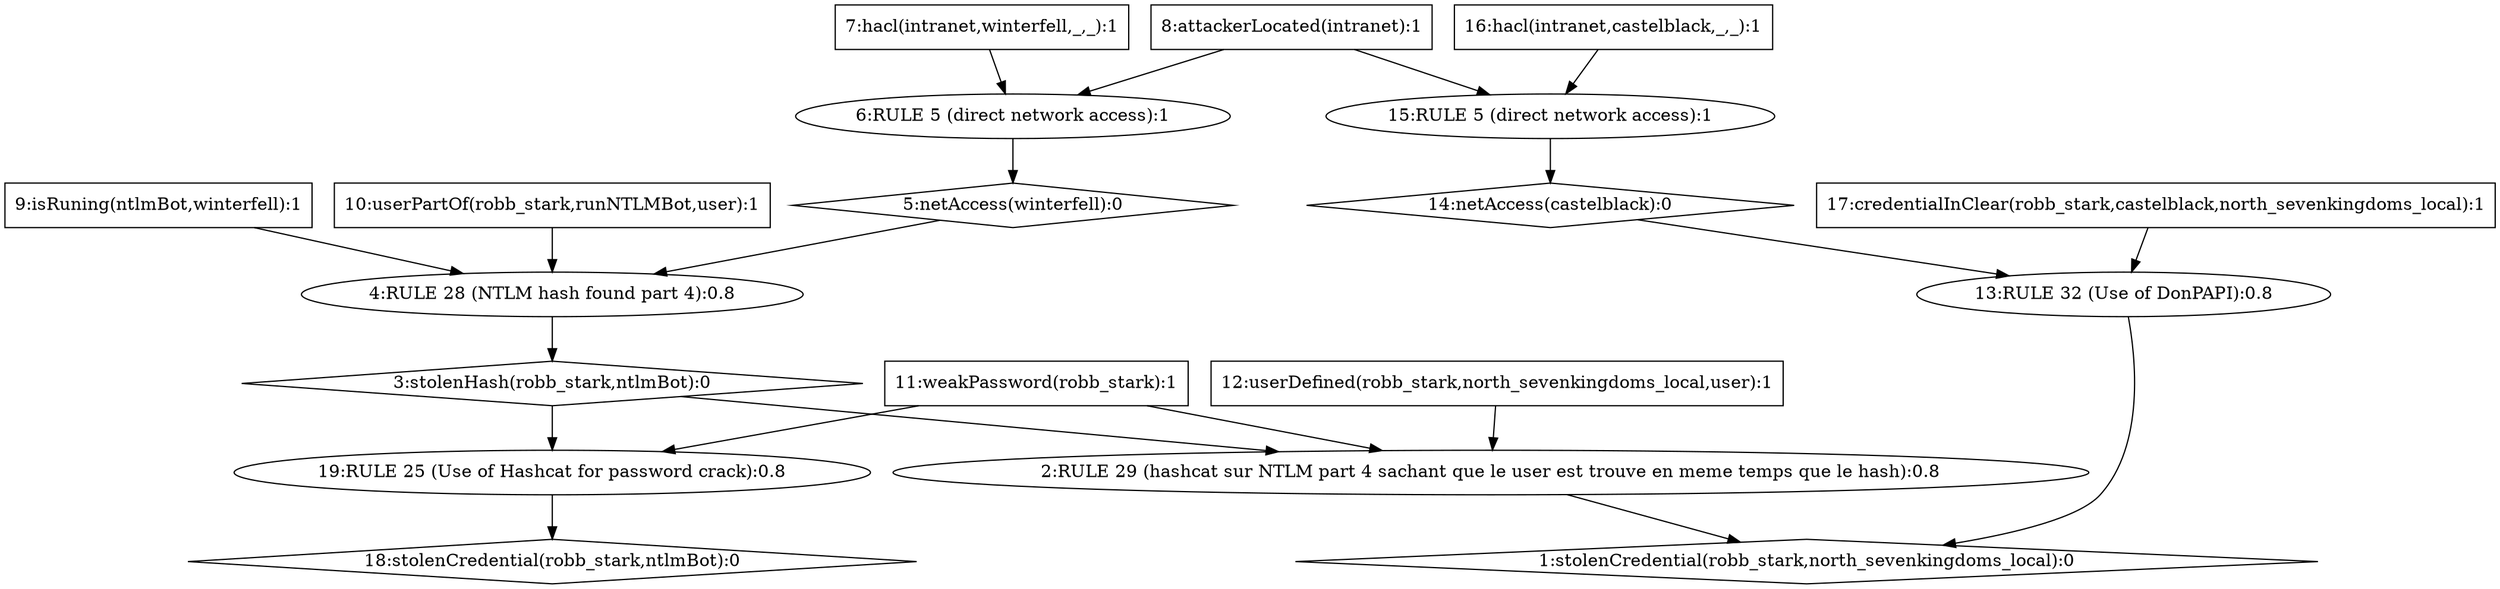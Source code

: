 digraph G {
	1 [label="1:stolenCredential(robb_stark,north_sevenkingdoms_local):0",shape=diamond];
	2 [label="2:RULE 29 (hashcat sur NTLM part 4 sachant que le user est trouve en meme temps que le hash):0.8",shape=ellipse];
	3 [label="3:stolenHash(robb_stark,ntlmBot):0",shape=diamond];
	4 [label="4:RULE 28 (NTLM hash found part 4):0.8",shape=ellipse];
	5 [label="5:netAccess(winterfell):0",shape=diamond];
	6 [label="6:RULE 5 (direct network access):1",shape=ellipse];
	7 [label="7:hacl(intranet,winterfell,_,_):1",shape=box];
	8 [label="8:attackerLocated(intranet):1",shape=box];
	9 [label="9:isRuning(ntlmBot,winterfell):1",shape=box];
	10 [label="10:userPartOf(robb_stark,runNTLMBot,user):1",shape=box];
	11 [label="11:weakPassword(robb_stark):1",shape=box];
	12 [label="12:userDefined(robb_stark,north_sevenkingdoms_local,user):1",shape=box];
	13 [label="13:RULE 32 (Use of DonPAPI):0.8",shape=ellipse];
	14 [label="14:netAccess(castelblack):0",shape=diamond];
	15 [label="15:RULE 5 (direct network access):1",shape=ellipse];
	16 [label="16:hacl(intranet,castelblack,_,_):1",shape=box];
	17 [label="17:credentialInClear(robb_stark,castelblack,north_sevenkingdoms_local):1",shape=box];
	18 [label="18:stolenCredential(robb_stark,ntlmBot):0",shape=diamond];
	19 [label="19:RULE 25 (Use of Hashcat for password crack):0.8",shape=ellipse];
	7 -> 	6;
	8 -> 	6;
	6 -> 	5;
	5 -> 	4;
	9 -> 	4;
	10 -> 	4;
	4 -> 	3;
	3 -> 	2;
	11 -> 	2;
	12 -> 	2;
	2 -> 	1;
	16 -> 	15;
	8 -> 	15;
	15 -> 	14;
	14 -> 	13;
	17 -> 	13;
	13 -> 	1;
	11 -> 	19;
	3 -> 	19;
	19 -> 	18;
}
